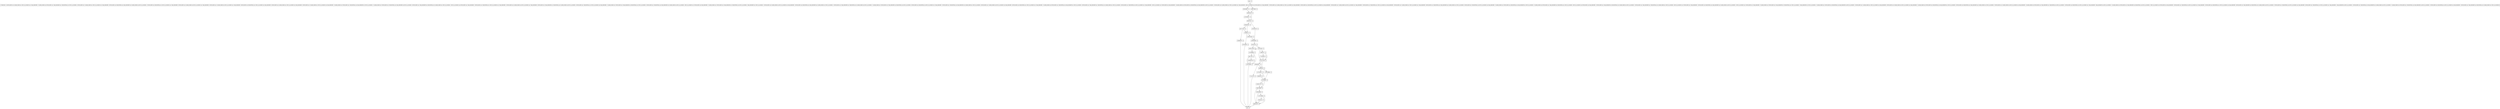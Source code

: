digraph insertRecordInternal {
node [shape=record];
1423498896 [label="1423498896 - []"];
87081413 [label="87081413 - []"];
1686446037 [label="1686446037 - []"];
1256537141 [label="1256537141 - []"];
1479356021 [label="1479356021 - []"];
2044829764 [label="2044829764 - []"];
443660228 [label="443660228 - []"];
618202353 [label="618202353 - []"];
557190092 [label="557190092 - []"];
1948739986 [label="1948739986 - []"];
1965098498 [label="1965098498 - []"];
1342554606 [label="1342554606 - []"];
952804982 [label="952804982 - []"];
1251236604 [label="1251236604 - []"];
1237248075 [label="1237248075 - []"];
2062895432 [label="2062895432 - []"];
1498379966 [label="1498379966 - []"];
58660767 [label="58660767 - []"];
1766392383 [label="1766392383 - [(DUPLICATES && CACHE_MODE && !ENV_IS_LOCKING && !MAX_MEMORY), (!CACHE_MODE && DUPLICATES && !MAX_MEMORY && !SEQUENTIAL && !ENV_IS_LOCKING), (DUPLICATES && !CACHE_MODE && !ENV_IS_LOCKING && !MAX_MEMORY), (DUPLICATES && SEQUENTIAL && MAX_MEMORY && CACHE_MODE && ENV_IS_LOCKING), (!DUPLICATES && SEQUENTIAL && !ENV_IS_LOCKING && !MAX_MEMORY), (DUPLICATES && CACHE_MODE && ENV_IS_LOCKING && !MAX_MEMORY), (DUPLICATES && !CACHE_MODE && ENV_IS_LOCKING && !MAX_MEMORY), (DUPLICATES && SEQUENTIAL && !ENV_IS_LOCKING && MAX_MEMORY), (DUPLICATES && CACHE_MODE && !ENV_IS_LOCKING && MAX_MEMORY), (DUPLICATES && !CACHE_MODE && !ENV_IS_LOCKING && MAX_MEMORY), (!CACHE_MODE && !DUPLICATES && !SEQUENTIAL && MAX_MEMORY && !ENV_IS_LOCKING), (!CACHE_MODE && !DUPLICATES && !SEQUENTIAL && MAX_MEMORY && ENV_IS_LOCKING), (DUPLICATES && !MAX_MEMORY && SEQUENTIAL && CACHE_MODE && !ENV_IS_LOCKING), (!ENV_IS_LOCKING && DUPLICATES && !MAX_MEMORY), (!DUPLICATES && !SEQUENTIAL && !ENV_IS_LOCKING && !MAX_MEMORY), (!DUPLICATES && CACHE_MODE && ENV_IS_LOCKING && !MAX_MEMORY), (DUPLICATES && !MAX_MEMORY && !SEQUENTIAL && CACHE_MODE && ENV_IS_LOCKING), (DUPLICATES && !SEQUENTIAL && !ENV_IS_LOCKING && MAX_MEMORY), (!CACHE_MODE && !DUPLICATES && !MAX_MEMORY && SEQUENTIAL && !ENV_IS_LOCKING), (DUPLICATES && !SEQUENTIAL && MAX_MEMORY && CACHE_MODE && ENV_IS_LOCKING), (ENV_IS_LOCKING && !DUPLICATES && MAX_MEMORY), (!CACHE_MODE && !DUPLICATES && !MAX_MEMORY && !SEQUENTIAL && ENV_IS_LOCKING), (MAX_MEMORY && !ENV_IS_LOCKING), (!DUPLICATES && CACHE_MODE && ENV_IS_LOCKING && MAX_MEMORY), (!DUPLICATES && SEQUENTIAL && MAX_MEMORY && CACHE_MODE && !ENV_IS_LOCKING), (!DUPLICATES && !MAX_MEMORY && !SEQUENTIAL && CACHE_MODE && ENV_IS_LOCKING), (!CACHE_MODE && !DUPLICATES && !MAX_MEMORY && SEQUENTIAL && ENV_IS_LOCKING), (DUPLICATES && SEQUENTIAL && ENV_IS_LOCKING && !MAX_MEMORY), (!DUPLICATES && !SEQUENTIAL && MAX_MEMORY && CACHE_MODE && !ENV_IS_LOCKING), (DUPLICATES && !CACHE_MODE && ENV_IS_LOCKING && MAX_MEMORY), (DUPLICATES && SEQUENTIAL && !ENV_IS_LOCKING && !MAX_MEMORY), (!CACHE_MODE && DUPLICATES && !SEQUENTIAL && MAX_MEMORY && !ENV_IS_LOCKING), (DUPLICATES && !MAX_MEMORY && !SEQUENTIAL && CACHE_MODE && !ENV_IS_LOCKING), (DUPLICATES && !SEQUENTIAL && ENV_IS_LOCKING && !MAX_MEMORY), (!ENV_IS_LOCKING && !DUPLICATES && MAX_MEMORY), (!CACHE_MODE && DUPLICATES && SEQUENTIAL && MAX_MEMORY && ENV_IS_LOCKING), (!DUPLICATES && CACHE_MODE && !ENV_IS_LOCKING && !MAX_MEMORY), (ENV_IS_LOCKING && DUPLICATES && !MAX_MEMORY), (!DUPLICATES && CACHE_MODE && !ENV_IS_LOCKING && MAX_MEMORY), (DUPLICATES && SEQUENTIAL && ENV_IS_LOCKING && MAX_MEMORY), (!DUPLICATES && !CACHE_MODE && ENV_IS_LOCKING && !MAX_MEMORY), (!DUPLICATES && !SEQUENTIAL && !ENV_IS_LOCKING && MAX_MEMORY), (!DUPLICATES && !CACHE_MODE && !ENV_IS_LOCKING && !MAX_MEMORY), (DUPLICATES && !SEQUENTIAL && MAX_MEMORY && CACHE_MODE && !ENV_IS_LOCKING), (DUPLICATES && !SEQUENTIAL && ENV_IS_LOCKING && MAX_MEMORY), (!CACHE_MODE && !DUPLICATES && SEQUENTIAL && MAX_MEMORY && !ENV_IS_LOCKING), (!CACHE_MODE && DUPLICATES && !MAX_MEMORY && SEQUENTIAL && !ENV_IS_LOCKING), (ENV_IS_LOCKING && DUPLICATES && MAX_MEMORY), (!DUPLICATES && !MAX_MEMORY && SEQUENTIAL && CACHE_MODE && ENV_IS_LOCKING), (!DUPLICATES && !MAX_MEMORY && !SEQUENTIAL && CACHE_MODE && !ENV_IS_LOCKING), (ENV_IS_LOCKING && !DUPLICATES && !MAX_MEMORY), (!DUPLICATES && SEQUENTIAL && MAX_MEMORY && CACHE_MODE && ENV_IS_LOCKING), (!ENV_IS_LOCKING && !DUPLICATES && !MAX_MEMORY), (!CACHE_MODE && !DUPLICATES && !MAX_MEMORY && !SEQUENTIAL && !ENV_IS_LOCKING), (!MAX_MEMORY && !ENV_IS_LOCKING), (!CACHE_MODE && !DUPLICATES && SEQUENTIAL && MAX_MEMORY && ENV_IS_LOCKING), (!DUPLICATES && !CACHE_MODE && !ENV_IS_LOCKING && MAX_MEMORY), (DUPLICATES && CACHE_MODE && ENV_IS_LOCKING && MAX_MEMORY), (!CACHE_MODE && DUPLICATES && SEQUENTIAL && MAX_MEMORY && !ENV_IS_LOCKING), (DUPLICATES && SEQUENTIAL && MAX_MEMORY && CACHE_MODE && !ENV_IS_LOCKING), (!DUPLICATES && !CACHE_MODE && ENV_IS_LOCKING && MAX_MEMORY), (!CACHE_MODE && DUPLICATES && !MAX_MEMORY && !SEQUENTIAL && ENV_IS_LOCKING), (!DUPLICATES && SEQUENTIAL && ENV_IS_LOCKING && !MAX_MEMORY), (MAX_MEMORY && ENV_IS_LOCKING), (!CACHE_MODE && DUPLICATES && !MAX_MEMORY && SEQUENTIAL && ENV_IS_LOCKING), (!ENV_IS_LOCKING && DUPLICATES && MAX_MEMORY), (!DUPLICATES && !SEQUENTIAL && ENV_IS_LOCKING && !MAX_MEMORY), (!DUPLICATES && SEQUENTIAL && !ENV_IS_LOCKING && MAX_MEMORY), (DUPLICATES && !MAX_MEMORY && SEQUENTIAL && CACHE_MODE && ENV_IS_LOCKING), (!DUPLICATES && !SEQUENTIAL && ENV_IS_LOCKING && MAX_MEMORY), (DUPLICATES && !SEQUENTIAL && !ENV_IS_LOCKING && !MAX_MEMORY), (!MAX_MEMORY && ENV_IS_LOCKING), (!DUPLICATES && !SEQUENTIAL && MAX_MEMORY && CACHE_MODE && ENV_IS_LOCKING), (!CACHE_MODE && DUPLICATES && !SEQUENTIAL && MAX_MEMORY && ENV_IS_LOCKING), (!DUPLICATES && SEQUENTIAL && ENV_IS_LOCKING && MAX_MEMORY), (!DUPLICATES && !MAX_MEMORY && SEQUENTIAL && CACHE_MODE && !ENV_IS_LOCKING)]"];
1447070168 [label="1447070168 - []"];
1965122289 [label="1965122289 - []"];
1583786964 [label="1583786964 - []"];
720668722 [label="720668722 - []"];
712101214 [label="712101214 - []"];
1625562203 [label="1625562203 - []"];
92880158 [label="92880158 - []"];
39427199 [label="39427199 - []"];
948624325 [label="948624325 - []"];
695459699 [label="695459699 - []"];
979236593 [label="979236593 - []"];
2065343563 [label="2065343563 - []"];
entry [label="entry - []"];
exit [label="exit - []"];
419378034 [label="419378034 - []"];
2048604973 [label="2048604973 - []"];
770294599 [label="770294599 - []"];
663200140 [label="663200140 - []"];
454771618 [label="454771618 - []"];
892979122 [label="892979122 - []"];
entry;
exit;
1423498896 -> 1342554606;
1423498896 -> 39427199;
87081413 -> 948624325;
1686446037 -> 712101214;
1686446037 -> 443660228;
1256537141 -> 1948739986;
1479356021 -> 892979122;
2044829764 -> 1342554606;
443660228 -> 1583786964;
443660228 -> 1237248075;
618202353 -> 419378034;
618202353 -> 1965122289;
557190092 -> 1256537141;
557190092 -> 1948739986;
1948739986 -> 948624325;
1948739986 -> 695459699;
1965098498 -> 618202353;
1342554606 -> exit;
952804982 -> 663200140;
1251236604 -> 87081413;
1251236604 -> 948624325;
1237248075 -> 92880158;
1237248075 -> 557190092;
2062895432 -> 720668722;
2062895432 -> 454771618;
1498379966 -> 663200140;
58660767 -> 770294599;
58660767 -> 1447070168;
1766392383 -> 952804982;
1766392383 -> 1498379966;
1447070168 -> 1686446037;
1447070168 -> 443660228;
1965122289 -> 1423498896;
1965122289 -> 1965122289;
1583786964 -> 557190092;
720668722 -> 979236593;
720668722 -> 2065343563;
712101214 -> exit;
1625562203 -> 1965098498;
92880158 -> 557190092;
39427199 -> 1342554606;
39427199 -> 2044829764;
948624325 -> exit;
695459699 -> 1251236604;
695459699 -> 948624325;
979236593 -> exit;
2065343563 -> 1965098498;
entry -> 1766392383;
419378034 -> 58660767;
419378034 -> 1447070168;
2048604973 -> exit;
770294599 -> 1447070168;
663200140 -> 1479356021;
663200140 -> 892979122;
454771618 -> 2048604973;
454771618 -> 720668722;
892979122 -> 2062895432;
892979122 -> 1625562203;
}
